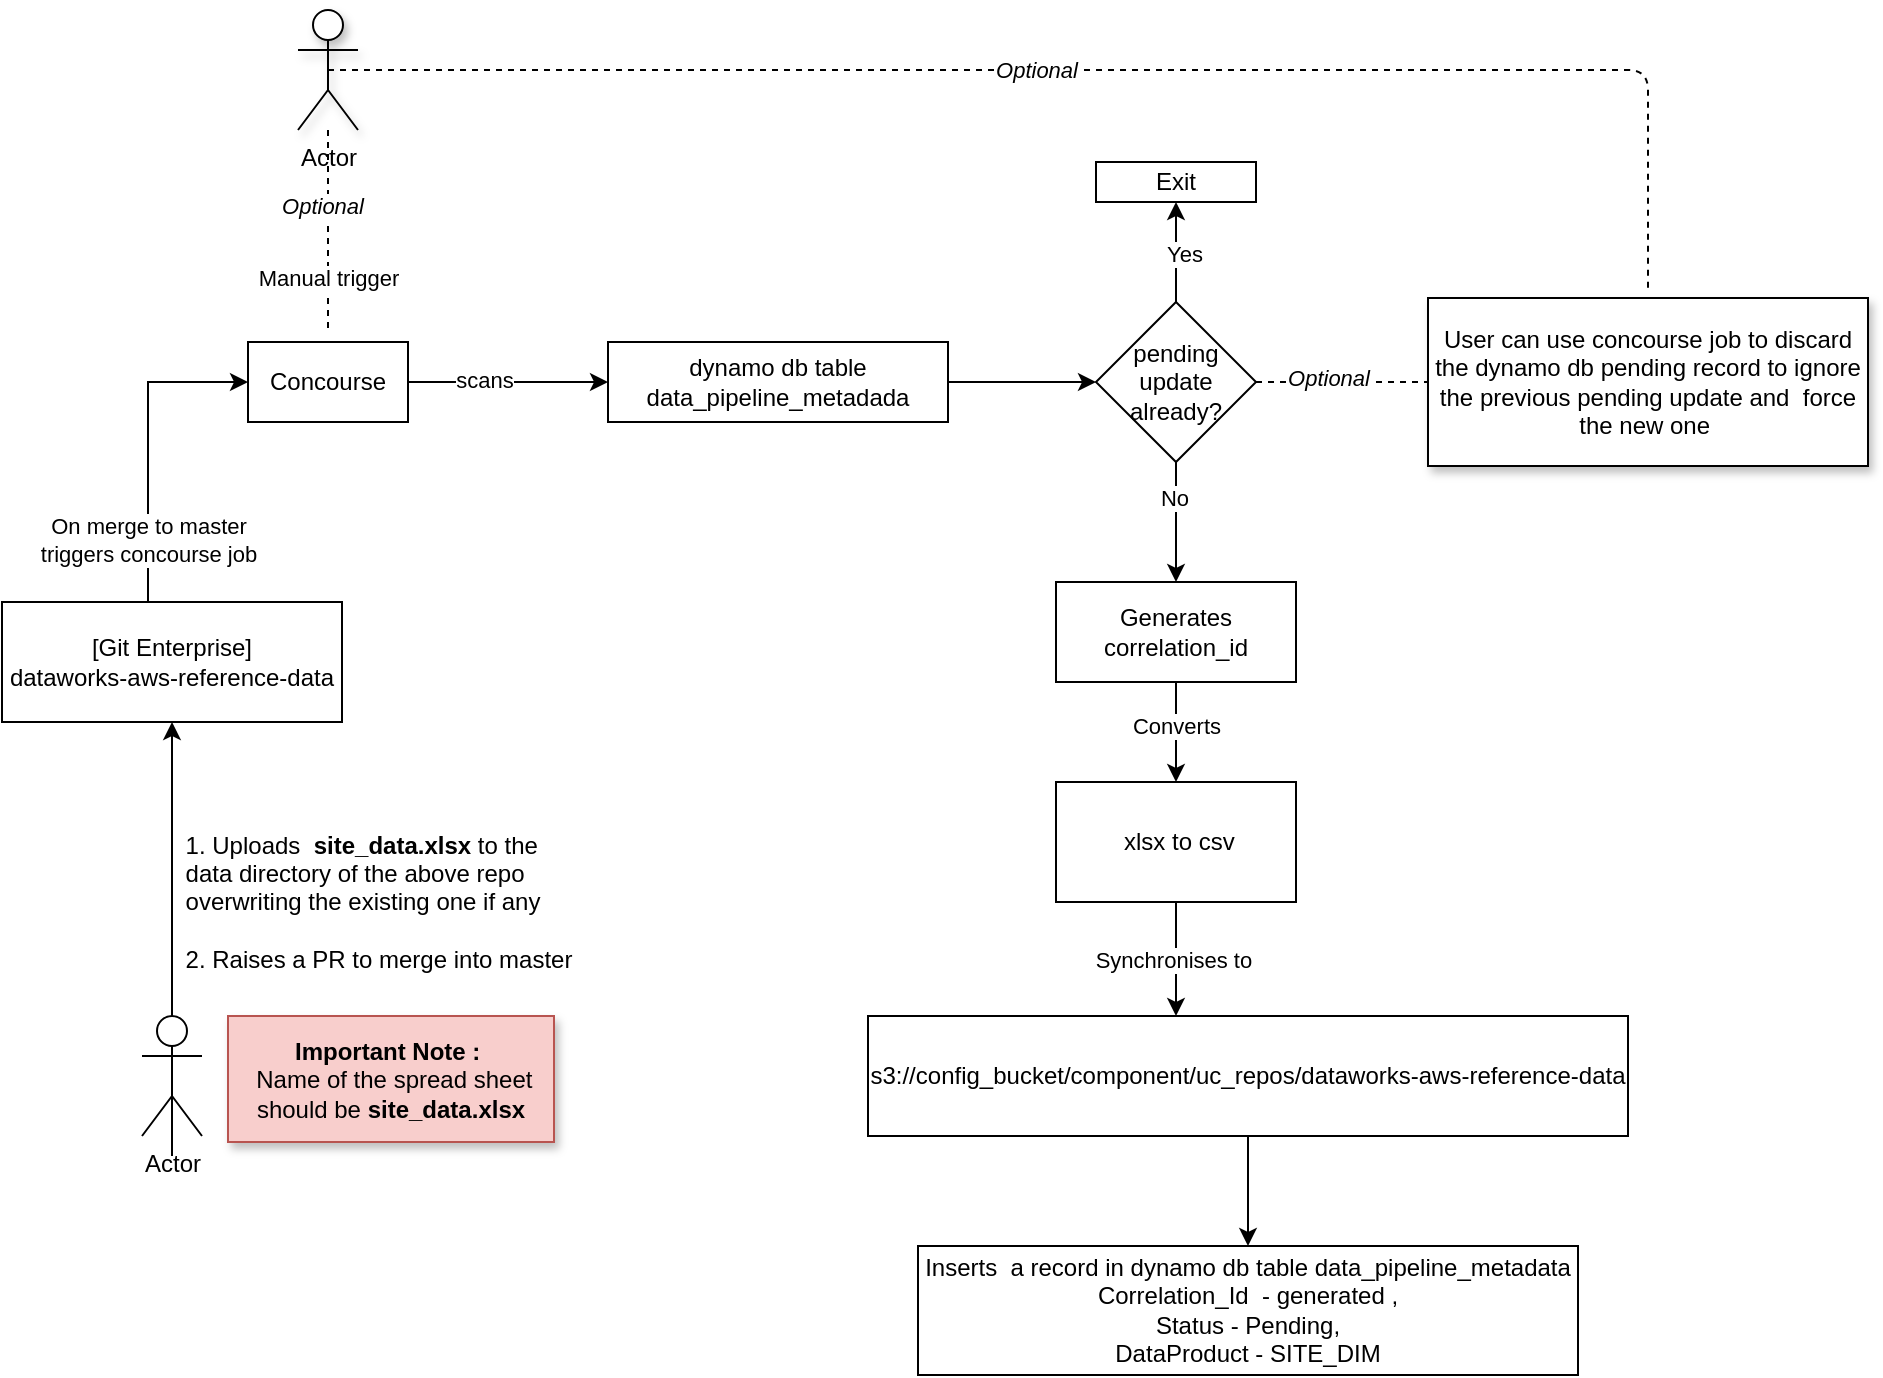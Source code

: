 <mxfile version="14.6.9" type="github">
  <diagram id="JY1vmuGkY0P2LUi2-qNI" name="Page-1">
    <mxGraphModel dx="1426" dy="794" grid="1" gridSize="10" guides="1" tooltips="1" connect="1" arrows="1" fold="1" page="1" pageScale="1" pageWidth="827" pageHeight="1169" math="0" shadow="0">
      <root>
        <mxCell id="0" />
        <mxCell id="1" parent="0" />
        <mxCell id="w1QsJmdibLaZv8pq3Ymb-13" style="edgeStyle=orthogonalEdgeStyle;rounded=0;orthogonalLoop=1;jettySize=auto;html=1;entryX=0;entryY=0.5;entryDx=0;entryDy=0;" edge="1" parent="1" source="w1QsJmdibLaZv8pq3Ymb-1" target="w1QsJmdibLaZv8pq3Ymb-26">
          <mxGeometry relative="1" as="geometry">
            <Array as="points">
              <mxPoint x="80" y="206" />
            </Array>
          </mxGeometry>
        </mxCell>
        <mxCell id="w1QsJmdibLaZv8pq3Ymb-24" value="On merge to master&lt;br&gt;triggers concourse job" style="edgeLabel;html=1;align=center;verticalAlign=middle;resizable=0;points=[];" vertex="1" connectable="0" parent="w1QsJmdibLaZv8pq3Ymb-13">
          <mxGeometry x="-0.606" relative="1" as="geometry">
            <mxPoint as="offset" />
          </mxGeometry>
        </mxCell>
        <mxCell id="w1QsJmdibLaZv8pq3Ymb-1" value="[Git Enterprise]&lt;br&gt;dataworks-aws-reference-data" style="rounded=0;whiteSpace=wrap;html=1;" vertex="1" parent="1">
          <mxGeometry x="7" y="316" width="170" height="60" as="geometry" />
        </mxCell>
        <mxCell id="w1QsJmdibLaZv8pq3Ymb-5" style="edgeStyle=orthogonalEdgeStyle;rounded=0;orthogonalLoop=1;jettySize=auto;html=1;entryX=0.5;entryY=1;entryDx=0;entryDy=0;" edge="1" parent="1" source="w1QsJmdibLaZv8pq3Ymb-3" target="w1QsJmdibLaZv8pq3Ymb-1">
          <mxGeometry relative="1" as="geometry">
            <Array as="points">
              <mxPoint x="92" y="593" />
              <mxPoint x="92" y="383" />
            </Array>
          </mxGeometry>
        </mxCell>
        <mxCell id="w1QsJmdibLaZv8pq3Ymb-3" value="Actor" style="shape=umlActor;verticalLabelPosition=bottom;verticalAlign=top;html=1;outlineConnect=0;" vertex="1" parent="1">
          <mxGeometry x="77" y="523" width="30" height="60" as="geometry" />
        </mxCell>
        <mxCell id="w1QsJmdibLaZv8pq3Ymb-7" value="&lt;div style=&quot;text-align: justify&quot;&gt;1. Uploads &amp;nbsp;&lt;b&gt;site_data.xlsx&lt;/b&gt; to the&lt;/div&gt;&lt;div style=&quot;text-align: justify&quot;&gt;data directory of the above repo&lt;/div&gt;&lt;div style=&quot;text-align: justify&quot;&gt;overwriting the existing one if any&amp;nbsp;&lt;/div&gt;&lt;div style=&quot;text-align: justify&quot;&gt;&lt;br&gt;&lt;/div&gt;&lt;div style=&quot;text-align: justify&quot;&gt;2. Raises a PR to merge into master&lt;/div&gt;" style="text;html=1;align=center;verticalAlign=middle;resizable=0;points=[];autosize=1;strokeColor=none;" vertex="1" parent="1">
          <mxGeometry x="90" y="426" width="210" height="80" as="geometry" />
        </mxCell>
        <mxCell id="w1QsJmdibLaZv8pq3Ymb-46" value="" style="edgeStyle=orthogonalEdgeStyle;rounded=0;orthogonalLoop=1;jettySize=auto;html=1;exitX=0.5;exitY=1;exitDx=0;exitDy=0;" edge="1" parent="1" source="w1QsJmdibLaZv8pq3Ymb-12" target="w1QsJmdibLaZv8pq3Ymb-45">
          <mxGeometry relative="1" as="geometry">
            <mxPoint x="594" y="590" as="sourcePoint" />
          </mxGeometry>
        </mxCell>
        <mxCell id="w1QsJmdibLaZv8pq3Ymb-12" value="s3://config_bucket/component/uc_repos/dataworks-aws-reference-data" style="rounded=0;whiteSpace=wrap;html=1;" vertex="1" parent="1">
          <mxGeometry x="440" y="523" width="380" height="60" as="geometry" />
        </mxCell>
        <mxCell id="w1QsJmdibLaZv8pq3Ymb-16" value="Exit" style="rounded=0;whiteSpace=wrap;html=1;" vertex="1" parent="1">
          <mxGeometry x="554" y="96" width="80" height="20" as="geometry" />
        </mxCell>
        <mxCell id="w1QsJmdibLaZv8pq3Ymb-32" value="" style="edgeStyle=orthogonalEdgeStyle;rounded=0;orthogonalLoop=1;jettySize=auto;html=1;" edge="1" parent="1" source="w1QsJmdibLaZv8pq3Ymb-18" target="w1QsJmdibLaZv8pq3Ymb-16">
          <mxGeometry relative="1" as="geometry" />
        </mxCell>
        <mxCell id="w1QsJmdibLaZv8pq3Ymb-34" value="Yes" style="edgeLabel;html=1;align=center;verticalAlign=middle;resizable=0;points=[];" vertex="1" connectable="0" parent="w1QsJmdibLaZv8pq3Ymb-32">
          <mxGeometry x="-0.04" y="-4" relative="1" as="geometry">
            <mxPoint as="offset" />
          </mxGeometry>
        </mxCell>
        <mxCell id="w1QsJmdibLaZv8pq3Ymb-33" value="" style="edgeStyle=orthogonalEdgeStyle;rounded=0;orthogonalLoop=1;jettySize=auto;html=1;entryX=0.5;entryY=0;entryDx=0;entryDy=0;" edge="1" parent="1" source="w1QsJmdibLaZv8pq3Ymb-18" target="w1QsJmdibLaZv8pq3Ymb-36">
          <mxGeometry relative="1" as="geometry" />
        </mxCell>
        <mxCell id="w1QsJmdibLaZv8pq3Ymb-35" value="No" style="edgeLabel;html=1;align=center;verticalAlign=middle;resizable=0;points=[];" vertex="1" connectable="0" parent="w1QsJmdibLaZv8pq3Ymb-33">
          <mxGeometry x="-0.4" y="-1" relative="1" as="geometry">
            <mxPoint as="offset" />
          </mxGeometry>
        </mxCell>
        <mxCell id="w1QsJmdibLaZv8pq3Ymb-18" value="pending&lt;br&gt;update already?" style="rhombus;whiteSpace=wrap;html=1;" vertex="1" parent="1">
          <mxGeometry x="554" y="166" width="80" height="80" as="geometry" />
        </mxCell>
        <mxCell id="w1QsJmdibLaZv8pq3Ymb-29" value="" style="edgeStyle=orthogonalEdgeStyle;rounded=0;orthogonalLoop=1;jettySize=auto;html=1;" edge="1" parent="1" source="w1QsJmdibLaZv8pq3Ymb-26" target="w1QsJmdibLaZv8pq3Ymb-27">
          <mxGeometry relative="1" as="geometry" />
        </mxCell>
        <mxCell id="w1QsJmdibLaZv8pq3Ymb-30" value="scans" style="edgeLabel;html=1;align=center;verticalAlign=middle;resizable=0;points=[];" vertex="1" connectable="0" parent="w1QsJmdibLaZv8pq3Ymb-29">
          <mxGeometry x="-0.242" y="1" relative="1" as="geometry">
            <mxPoint as="offset" />
          </mxGeometry>
        </mxCell>
        <mxCell id="w1QsJmdibLaZv8pq3Ymb-26" value="Concourse" style="rounded=0;whiteSpace=wrap;html=1;" vertex="1" parent="1">
          <mxGeometry x="130" y="186" width="80" height="40" as="geometry" />
        </mxCell>
        <mxCell id="w1QsJmdibLaZv8pq3Ymb-42" style="edgeStyle=orthogonalEdgeStyle;rounded=0;orthogonalLoop=1;jettySize=auto;html=1;entryX=0;entryY=0.5;entryDx=0;entryDy=0;" edge="1" parent="1" source="w1QsJmdibLaZv8pq3Ymb-27" target="w1QsJmdibLaZv8pq3Ymb-18">
          <mxGeometry relative="1" as="geometry" />
        </mxCell>
        <mxCell id="w1QsJmdibLaZv8pq3Ymb-27" value="dynamo db&amp;nbsp;table &lt;br&gt;data_pipeline_metadada" style="rounded=0;whiteSpace=wrap;html=1;" vertex="1" parent="1">
          <mxGeometry x="310" y="186" width="170" height="40" as="geometry" />
        </mxCell>
        <mxCell id="w1QsJmdibLaZv8pq3Ymb-39" value="" style="edgeStyle=orthogonalEdgeStyle;rounded=0;orthogonalLoop=1;jettySize=auto;html=1;" edge="1" parent="1" source="w1QsJmdibLaZv8pq3Ymb-36" target="w1QsJmdibLaZv8pq3Ymb-38">
          <mxGeometry relative="1" as="geometry" />
        </mxCell>
        <mxCell id="w1QsJmdibLaZv8pq3Ymb-41" value="Converts" style="edgeLabel;html=1;align=center;verticalAlign=middle;resizable=0;points=[];" vertex="1" connectable="0" parent="w1QsJmdibLaZv8pq3Ymb-39">
          <mxGeometry x="-0.12" relative="1" as="geometry">
            <mxPoint as="offset" />
          </mxGeometry>
        </mxCell>
        <mxCell id="w1QsJmdibLaZv8pq3Ymb-36" value="Generates correlation_id" style="rounded=0;whiteSpace=wrap;html=1;" vertex="1" parent="1">
          <mxGeometry x="534" y="306" width="120" height="50" as="geometry" />
        </mxCell>
        <mxCell id="w1QsJmdibLaZv8pq3Ymb-40" value="Synchronises to&amp;nbsp;" style="edgeStyle=orthogonalEdgeStyle;rounded=0;orthogonalLoop=1;jettySize=auto;html=1;" edge="1" parent="1" source="w1QsJmdibLaZv8pq3Ymb-38" target="w1QsJmdibLaZv8pq3Ymb-12">
          <mxGeometry relative="1" as="geometry">
            <Array as="points">
              <mxPoint x="594" y="506" />
              <mxPoint x="594" y="506" />
            </Array>
          </mxGeometry>
        </mxCell>
        <mxCell id="w1QsJmdibLaZv8pq3Ymb-38" value="&amp;nbsp;xlsx to csv" style="rounded=0;whiteSpace=wrap;html=1;" vertex="1" parent="1">
          <mxGeometry x="534" y="406" width="120" height="60" as="geometry" />
        </mxCell>
        <mxCell id="w1QsJmdibLaZv8pq3Ymb-44" value="&lt;b&gt;Important Note :&amp;nbsp;&lt;/b&gt;&lt;br&gt;&amp;nbsp;Name of the spread sheet should be &lt;b&gt;site_data.xlsx&lt;br&gt;&lt;/b&gt;" style="text;html=1;strokeColor=#b85450;fillColor=#f8cecc;align=center;verticalAlign=middle;whiteSpace=wrap;rounded=0;shadow=1;" vertex="1" parent="1">
          <mxGeometry x="120" y="523" width="163" height="63" as="geometry" />
        </mxCell>
        <mxCell id="w1QsJmdibLaZv8pq3Ymb-45" value="Inserts &amp;nbsp;a record in dynamo db table data_pipeline_metadata&lt;br&gt;Correlation_Id &amp;nbsp;- generated ,&lt;br&gt;Status - Pending,&lt;br&gt;DataProduct - SITE_DIM&lt;br&gt;" style="rounded=0;whiteSpace=wrap;html=1;" vertex="1" parent="1">
          <mxGeometry x="465" y="638" width="330" height="64.5" as="geometry" />
        </mxCell>
        <mxCell id="w1QsJmdibLaZv8pq3Ymb-48" value="" style="endArrow=none;dashed=1;html=1;exitX=1;exitY=0.5;exitDx=0;exitDy=0;entryX=0;entryY=0.5;entryDx=0;entryDy=0;" edge="1" parent="1" source="w1QsJmdibLaZv8pq3Ymb-18" target="w1QsJmdibLaZv8pq3Ymb-52">
          <mxGeometry width="50" height="50" relative="1" as="geometry">
            <mxPoint x="390" y="390" as="sourcePoint" />
            <mxPoint x="690" y="206" as="targetPoint" />
          </mxGeometry>
        </mxCell>
        <mxCell id="w1QsJmdibLaZv8pq3Ymb-64" value="&lt;i&gt;Optional&lt;/i&gt;" style="edgeLabel;html=1;align=center;verticalAlign=middle;resizable=0;points=[];" vertex="1" connectable="0" parent="w1QsJmdibLaZv8pq3Ymb-48">
          <mxGeometry x="-0.179" y="2" relative="1" as="geometry">
            <mxPoint as="offset" />
          </mxGeometry>
        </mxCell>
        <mxCell id="w1QsJmdibLaZv8pq3Ymb-52" value="&lt;div&gt;User can use concourse job to discard the dynamo db pending record to ignore the previous pending update and &amp;nbsp;force the new one&amp;nbsp;&lt;/div&gt;" style="rounded=0;whiteSpace=wrap;html=1;shadow=1;align=center;" vertex="1" parent="1">
          <mxGeometry x="720" y="164" width="220" height="84" as="geometry" />
        </mxCell>
        <mxCell id="w1QsJmdibLaZv8pq3Ymb-55" value="Actor" style="shape=umlActor;verticalLabelPosition=bottom;verticalAlign=top;html=1;outlineConnect=0;shadow=1;" vertex="1" parent="1">
          <mxGeometry x="155" y="20" width="30" height="60" as="geometry" />
        </mxCell>
        <mxCell id="w1QsJmdibLaZv8pq3Ymb-58" value="" style="endArrow=none;dashed=1;html=1;" edge="1" parent="1" source="w1QsJmdibLaZv8pq3Ymb-55">
          <mxGeometry width="50" height="50" relative="1" as="geometry">
            <mxPoint x="390" y="380" as="sourcePoint" />
            <mxPoint x="170" y="180" as="targetPoint" />
            <Array as="points" />
          </mxGeometry>
        </mxCell>
        <mxCell id="w1QsJmdibLaZv8pq3Ymb-61" value="Manual trigger" style="edgeLabel;html=1;align=center;verticalAlign=middle;resizable=0;points=[];" vertex="1" connectable="0" parent="w1QsJmdibLaZv8pq3Ymb-58">
          <mxGeometry x="0.48" relative="1" as="geometry">
            <mxPoint as="offset" />
          </mxGeometry>
        </mxCell>
        <mxCell id="w1QsJmdibLaZv8pq3Ymb-63" value="&lt;i&gt;Optional&lt;/i&gt;" style="edgeLabel;html=1;align=center;verticalAlign=middle;resizable=0;points=[];" vertex="1" connectable="0" parent="w1QsJmdibLaZv8pq3Ymb-58">
          <mxGeometry x="-0.24" y="-3" relative="1" as="geometry">
            <mxPoint as="offset" />
          </mxGeometry>
        </mxCell>
        <mxCell id="w1QsJmdibLaZv8pq3Ymb-65" value="" style="endArrow=none;dashed=1;html=1;exitX=0.5;exitY=0.5;exitDx=0;exitDy=0;exitPerimeter=0;" edge="1" parent="1" source="w1QsJmdibLaZv8pq3Ymb-55">
          <mxGeometry width="50" height="50" relative="1" as="geometry">
            <mxPoint x="390" y="390" as="sourcePoint" />
            <mxPoint x="830" y="160" as="targetPoint" />
            <Array as="points">
              <mxPoint x="170" y="50" />
              <mxPoint x="500" y="50" />
              <mxPoint x="700" y="50" />
              <mxPoint x="830" y="50" />
            </Array>
          </mxGeometry>
        </mxCell>
        <mxCell id="w1QsJmdibLaZv8pq3Ymb-66" value="&lt;i&gt;Optional&lt;/i&gt;" style="edgeLabel;html=1;align=center;verticalAlign=middle;resizable=0;points=[];" vertex="1" connectable="0" parent="w1QsJmdibLaZv8pq3Ymb-65">
          <mxGeometry x="-0.081" relative="1" as="geometry">
            <mxPoint as="offset" />
          </mxGeometry>
        </mxCell>
      </root>
    </mxGraphModel>
  </diagram>
</mxfile>
